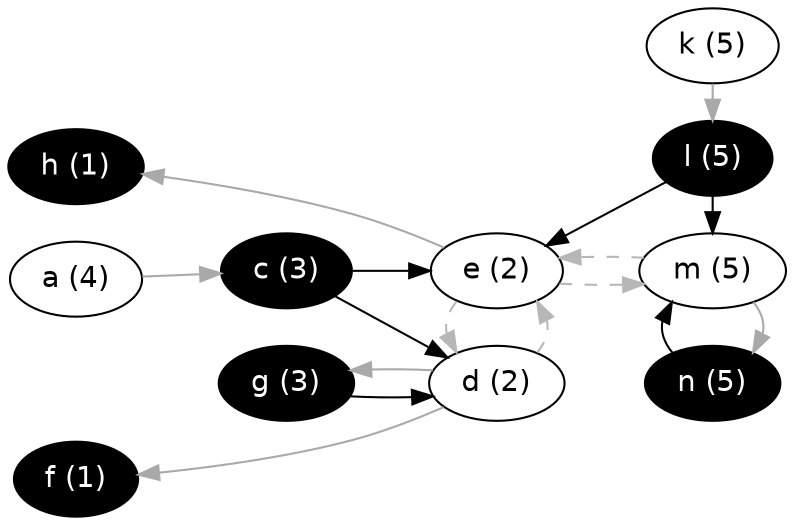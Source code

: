 digraph G {
  rankdir="LR"
  node [shape=oval style=filled fontname=Helvetica fontsize=14]
  node [fillcolor="#ffffff" fontcolor="#000000"] 
       a[label="a (4)"] 
       k[label="k (5)"] 
       d[label="d (2)"] 
       e[label="e (2)"] 
       m[label="m (5)"];
  node [fillcolor="#000000" fontcolor="#ffffff"] 
       c[label="c (3)"] 
       l[label="l (5)"] 
       f[label="f (1)"] 
       g[label="g (3)"] 
       h[label="h (1)"] 
       n[label="n (5)"];
  edge [dir=forward, color="#A9A9A9", style="solid"]
        "a" -> "c";
        "k" -> "l";
        "d" -> "f";
        "d" -> "g";
        "e" -> "h";
        "m" -> "n";
  edge [dir=forward, color="#000000", style="solid"]
        "c" -> "d";
        "c" -> "e";
        "l" -> "e";
        "l" -> "m";
        "g" -> "d";
        "n" -> "m";
  edge [dir=forward, color="#b7b7b7", style="dashed"]
        "d" -> "e";
        "e" -> "d";
        "e" -> "m";
        "m" -> "e";

  {rank = min; f; h}
  {rank = same; d; e}
  {rank = same; c; g}
  {rank = max; k; l; m; n}
}